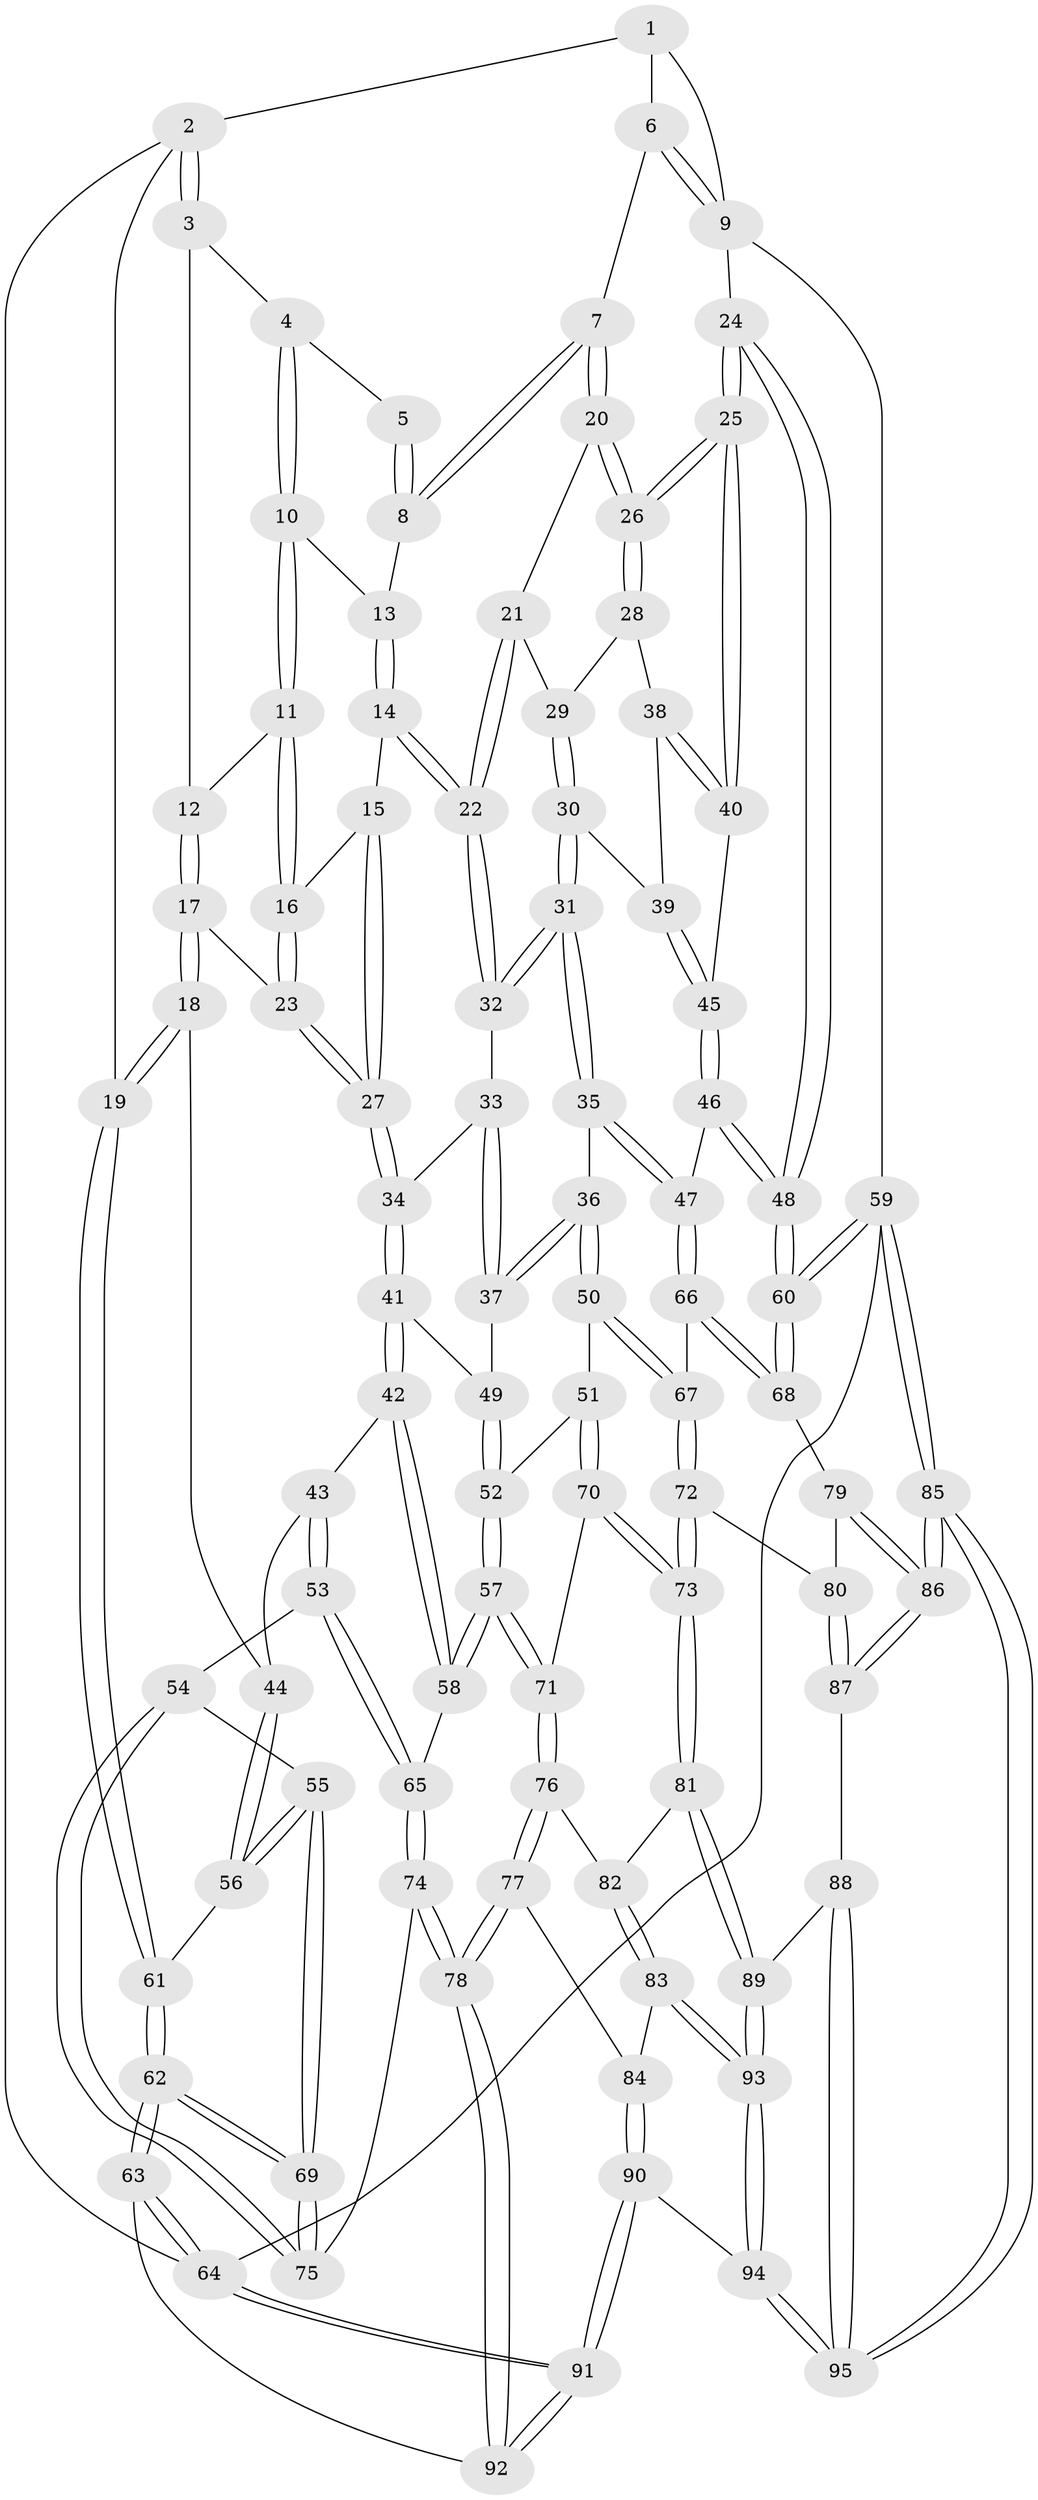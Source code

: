 // coarse degree distribution, {2: 0.03636363636363636, 6: 0.01818181818181818, 5: 0.2727272727272727, 4: 0.5272727272727272, 3: 0.12727272727272726, 8: 0.01818181818181818}
// Generated by graph-tools (version 1.1) at 2025/42/03/06/25 10:42:34]
// undirected, 95 vertices, 234 edges
graph export_dot {
graph [start="1"]
  node [color=gray90,style=filled];
  1 [pos="+0.8246766165537623+0"];
  2 [pos="+0+0"];
  3 [pos="+0.21315513800858962+0"];
  4 [pos="+0.5531222000369298+0"];
  5 [pos="+0.7956264561338687+0"];
  6 [pos="+0.9313339384215983+0.049267117558510654"];
  7 [pos="+0.8290013458659469+0.1478269386023557"];
  8 [pos="+0.8129627166530853+0.12598782337299233"];
  9 [pos="+1+0.14579523269164085"];
  10 [pos="+0.555105391699593+0"];
  11 [pos="+0.47153472755987436+0.15434893186494844"];
  12 [pos="+0.3531779514002242+0.12411517573123593"];
  13 [pos="+0.6632339807734675+0.09278745438518368"];
  14 [pos="+0.6018333216232395+0.2641646992742179"];
  15 [pos="+0.49377076364256733+0.21595434495392393"];
  16 [pos="+0.4919402247515636+0.21415705356742756"];
  17 [pos="+0.18042612933805102+0.28768223395368875"];
  18 [pos="+0+0.24726376635121106"];
  19 [pos="+0+0.24556960707357875"];
  20 [pos="+0.8382946697509552+0.17902720999419883"];
  21 [pos="+0.7515328571744989+0.2782032553898618"];
  22 [pos="+0.6047561763084184+0.26783761933096434"];
  23 [pos="+0.22280088401454623+0.3076160755725027"];
  24 [pos="+1+0.29843335228753803"];
  25 [pos="+1+0.2985274857570491"];
  26 [pos="+1+0.293598199032589"];
  27 [pos="+0.3806327928518787+0.4599788070468687"];
  28 [pos="+0.8695595483550633+0.3741987118144629"];
  29 [pos="+0.7597345585187948+0.2978239744873014"];
  30 [pos="+0.7411009782809416+0.4570288630235709"];
  31 [pos="+0.6624353717153258+0.49891773934947786"];
  32 [pos="+0.5989998152660674+0.29968451783938277"];
  33 [pos="+0.5507763542488404+0.3553302244965836"];
  34 [pos="+0.38436619576938064+0.4666723189407909"];
  35 [pos="+0.6407849476763564+0.5357287876241635"];
  36 [pos="+0.6341052638178826+0.5410509645043665"];
  37 [pos="+0.5573385700764076+0.5256940826491255"];
  38 [pos="+0.8617447355193487+0.3944021921329218"];
  39 [pos="+0.7660168480654658+0.4623983459972633"];
  40 [pos="+0.8841693545282033+0.4897382882166999"];
  41 [pos="+0.3884225962903946+0.4856953871852924"];
  42 [pos="+0.36336990937369673+0.5335183168230627"];
  43 [pos="+0.08199915257506891+0.49024086702761743"];
  44 [pos="+0.06890382494214838+0.4765218389293342"];
  45 [pos="+0.8616575867551876+0.5303052205494653"];
  46 [pos="+0.8722186835413768+0.5760324541065114"];
  47 [pos="+0.8260197498487585+0.6141577744482035"];
  48 [pos="+1+0.677713757924655"];
  49 [pos="+0.523953077581988+0.5247423068562946"];
  50 [pos="+0.6337534914005873+0.625540969704678"];
  51 [pos="+0.556509153410203+0.6723323197103331"];
  52 [pos="+0.49456614395702636+0.6707050600143378"];
  53 [pos="+0.17309871136718402+0.6271168905795496"];
  54 [pos="+0.09513751209859789+0.6852097971513377"];
  55 [pos="+0.06203969121395001+0.6898770858467517"];
  56 [pos="+0.0533382044712508+0.6658270502933694"];
  57 [pos="+0.42811442385769466+0.7041842817923535"];
  58 [pos="+0.33519676477485333+0.6233125566653346"];
  59 [pos="+1+1"];
  60 [pos="+1+0.7132573452242963"];
  61 [pos="+0+0.4720067191590984"];
  62 [pos="+0+0.8817556759840757"];
  63 [pos="+0+0.9044001176452043"];
  64 [pos="+0+1"];
  65 [pos="+0.2589536261908171+0.6665256160330555"];
  66 [pos="+0.802731592921693+0.6871221527061103"];
  67 [pos="+0.6928131705479852+0.7306691695606422"];
  68 [pos="+0.9063329549108747+0.7884679472828706"];
  69 [pos="+0+0.7981430829236658"];
  70 [pos="+0.5528995850392101+0.7776874769582575"];
  71 [pos="+0.4418512607112173+0.7514888665102989"];
  72 [pos="+0.6842100049584272+0.7627265328525392"];
  73 [pos="+0.6069251349850127+0.8189869636196091"];
  74 [pos="+0.22776941449849694+0.8163390735777261"];
  75 [pos="+0.1270446918946016+0.7752305571316804"];
  76 [pos="+0.43142553641959197+0.779499513526195"];
  77 [pos="+0.33555585397093785+0.842219809038077"];
  78 [pos="+0.23321942312455451+0.8422258206894687"];
  79 [pos="+0.8935376238949062+0.8040928691901453"];
  80 [pos="+0.7667488195889511+0.8438057457583904"];
  81 [pos="+0.6057020058384308+0.8236876833418723"];
  82 [pos="+0.4569736761058955+0.842374039692779"];
  83 [pos="+0.4624386423537102+0.8996368610788679"];
  84 [pos="+0.36798520509535926+0.8758458534470572"];
  85 [pos="+0.9542644848577851+1"];
  86 [pos="+0.8787645421434822+0.9847283335740835"];
  87 [pos="+0.7651006325777273+0.8621437578427948"];
  88 [pos="+0.7235193255124821+0.9270431967839123"];
  89 [pos="+0.6028951374569802+0.8471487834582715"];
  90 [pos="+0.42275968500214955+1"];
  91 [pos="+0.28931690844791735+1"];
  92 [pos="+0.21446839692342234+0.8905813337454422"];
  93 [pos="+0.5263255063224818+1"];
  94 [pos="+0.5173532284231007+1"];
  95 [pos="+0.7100707727492742+1"];
  1 -- 2;
  1 -- 6;
  1 -- 9;
  2 -- 3;
  2 -- 3;
  2 -- 19;
  2 -- 64;
  3 -- 4;
  3 -- 12;
  4 -- 5;
  4 -- 10;
  4 -- 10;
  5 -- 8;
  5 -- 8;
  6 -- 7;
  6 -- 9;
  6 -- 9;
  7 -- 8;
  7 -- 8;
  7 -- 20;
  7 -- 20;
  8 -- 13;
  9 -- 24;
  9 -- 59;
  10 -- 11;
  10 -- 11;
  10 -- 13;
  11 -- 12;
  11 -- 16;
  11 -- 16;
  12 -- 17;
  12 -- 17;
  13 -- 14;
  13 -- 14;
  14 -- 15;
  14 -- 22;
  14 -- 22;
  15 -- 16;
  15 -- 27;
  15 -- 27;
  16 -- 23;
  16 -- 23;
  17 -- 18;
  17 -- 18;
  17 -- 23;
  18 -- 19;
  18 -- 19;
  18 -- 44;
  19 -- 61;
  19 -- 61;
  20 -- 21;
  20 -- 26;
  20 -- 26;
  21 -- 22;
  21 -- 22;
  21 -- 29;
  22 -- 32;
  22 -- 32;
  23 -- 27;
  23 -- 27;
  24 -- 25;
  24 -- 25;
  24 -- 48;
  24 -- 48;
  25 -- 26;
  25 -- 26;
  25 -- 40;
  25 -- 40;
  26 -- 28;
  26 -- 28;
  27 -- 34;
  27 -- 34;
  28 -- 29;
  28 -- 38;
  29 -- 30;
  29 -- 30;
  30 -- 31;
  30 -- 31;
  30 -- 39;
  31 -- 32;
  31 -- 32;
  31 -- 35;
  31 -- 35;
  32 -- 33;
  33 -- 34;
  33 -- 37;
  33 -- 37;
  34 -- 41;
  34 -- 41;
  35 -- 36;
  35 -- 47;
  35 -- 47;
  36 -- 37;
  36 -- 37;
  36 -- 50;
  36 -- 50;
  37 -- 49;
  38 -- 39;
  38 -- 40;
  38 -- 40;
  39 -- 45;
  39 -- 45;
  40 -- 45;
  41 -- 42;
  41 -- 42;
  41 -- 49;
  42 -- 43;
  42 -- 58;
  42 -- 58;
  43 -- 44;
  43 -- 53;
  43 -- 53;
  44 -- 56;
  44 -- 56;
  45 -- 46;
  45 -- 46;
  46 -- 47;
  46 -- 48;
  46 -- 48;
  47 -- 66;
  47 -- 66;
  48 -- 60;
  48 -- 60;
  49 -- 52;
  49 -- 52;
  50 -- 51;
  50 -- 67;
  50 -- 67;
  51 -- 52;
  51 -- 70;
  51 -- 70;
  52 -- 57;
  52 -- 57;
  53 -- 54;
  53 -- 65;
  53 -- 65;
  54 -- 55;
  54 -- 75;
  54 -- 75;
  55 -- 56;
  55 -- 56;
  55 -- 69;
  55 -- 69;
  56 -- 61;
  57 -- 58;
  57 -- 58;
  57 -- 71;
  57 -- 71;
  58 -- 65;
  59 -- 60;
  59 -- 60;
  59 -- 85;
  59 -- 85;
  59 -- 64;
  60 -- 68;
  60 -- 68;
  61 -- 62;
  61 -- 62;
  62 -- 63;
  62 -- 63;
  62 -- 69;
  62 -- 69;
  63 -- 64;
  63 -- 64;
  63 -- 92;
  64 -- 91;
  64 -- 91;
  65 -- 74;
  65 -- 74;
  66 -- 67;
  66 -- 68;
  66 -- 68;
  67 -- 72;
  67 -- 72;
  68 -- 79;
  69 -- 75;
  69 -- 75;
  70 -- 71;
  70 -- 73;
  70 -- 73;
  71 -- 76;
  71 -- 76;
  72 -- 73;
  72 -- 73;
  72 -- 80;
  73 -- 81;
  73 -- 81;
  74 -- 75;
  74 -- 78;
  74 -- 78;
  76 -- 77;
  76 -- 77;
  76 -- 82;
  77 -- 78;
  77 -- 78;
  77 -- 84;
  78 -- 92;
  78 -- 92;
  79 -- 80;
  79 -- 86;
  79 -- 86;
  80 -- 87;
  80 -- 87;
  81 -- 82;
  81 -- 89;
  81 -- 89;
  82 -- 83;
  82 -- 83;
  83 -- 84;
  83 -- 93;
  83 -- 93;
  84 -- 90;
  84 -- 90;
  85 -- 86;
  85 -- 86;
  85 -- 95;
  85 -- 95;
  86 -- 87;
  86 -- 87;
  87 -- 88;
  88 -- 89;
  88 -- 95;
  88 -- 95;
  89 -- 93;
  89 -- 93;
  90 -- 91;
  90 -- 91;
  90 -- 94;
  91 -- 92;
  91 -- 92;
  93 -- 94;
  93 -- 94;
  94 -- 95;
  94 -- 95;
}
